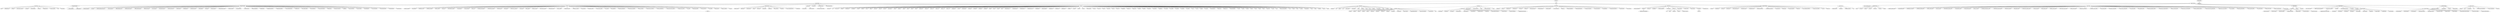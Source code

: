 /* Bioc Views Vocabular Definition in dot format */

/* How To Process this file:
   1. Use dot2gxl from graphviz to transform into GXL format.
          dot2gxl biocViewsVocab.dot > biocViewsVocab.gxl
   2. use graph::fromGXL to obtain a graphNEL object
          
*/

digraph G {

/****************************************************************************
 *                               Software                                   *
 ****************************************************************************/
BiocViews -> Software;

/* Software -> AssayDomain */
Software -> AssayDomain;
AssayDomain -> aCGH;
AssayDomain -> CellBasedAssays;
AssayDomain -> ChIPchip;
AssayDomain -> CopyNumberVariation;
AssayDomain -> CpGIsland;
AssayDomain -> DNAMethylation;
AssayDomain -> ExonArray;
AssayDomain -> GeneExpression;
AssayDomain -> GeneticVariability;
AssayDomain -> SNP;
AssayDomain -> Transcription;

/* Software -> Technology */
Software -> Technology;
Technology -> Sequencing;
Sequencing -> DNASeq;
Sequencing -> RiboSeq; 
Sequencing -> RNASeq;
Sequencing -> ChIPSeq;
Sequencing -> RIPSeq;
Sequencing -> MethylSeq;
Sequencing -> ExomeSeq;
Sequencing -> miRNA;
Sequencing -> SangerSeq;
Sequencing -> SmallRNA;
Sequencing -> Microbiome;
Sequencing -> WholeGenome;
Sequencing -> DenovoGenome;
Sequencing -> TargetedResequencing;
Sequencing -> DenovoTranscriptome;
Sequencing -> MicrobialStrain;
Sequencing -> HiC;
Technology -> Microarray;
Microarray -> MultiChannel;
Microarray -> OneChannel;
Microarray -> TwoChannel;
Microarray -> MethylationArray;
Microarray -> GenotypingArray;
Microarray -> MicroRNAArray;
Microarray -> mRNAMicroarray;
Microarray -> ChipOnChip;
Microarray -> ReversePhaseProteinArray;
Microarray -> TissueMicroarray;
Microarray -> ProprietaryPlatforms;
Technology -> FlowCytometry;
Technology -> MassSpectrometry;
MassSpectrometry -> ImagingMassSpectrometry;
Technology -> qPCR;
Technology -> MicrotitrePlateAssay;
Technology -> SAGE;

/* Software -> ResearchFields */
Software -> ResearchField;
ResearchField -> CellBiology;
ResearchField -> Genetics;
ResearchField -> Metabolomics;
ResearchField -> Metagenomics;
ResearchField -> Proteomics;
ResearchField -> Lipidomics;
ResearchFiled -> Epigenetics;
ResearchField -> Pharmacogenomics;
ResearchField -> Pharmacogenetics;
ResearchField -> Cheminformatics;
ResearchField -> StructuralGenomics;
ResearchField -> Biophysics;
ResearchField -> MathematicalBiology;
ResearchField -> BiomedicalInformatics;
ResearchField -> ComparativeGenomics; 
ResearchField -> FunctionalGenomics;
ResearchField -> SystemsBiology;
ResearchField -> ComputationalChemistry;
ResearchField -> Agroinformatics;
ResearchField -> Transcriptomics;
    
/* Software -> BiologicalQuestion */
Software -> BiologicalQuestion;
BiologicalQuestion -> AlternativeSplicing;
BiologicalQuestion -> Coverage;
BiologicalQuestion -> DemethylateRegionDetection;
BiologicalQuestion -> DenovoAssembler;
BiologicalQuestion -> DifferentialExpression;
BiologicalQuestion -> DifferentialMethylation;
BiologicalQuestion -> DifferentialPeakCalling;
BiologicalQuestion -> DifferentialSplicing;
BiologicalQuestion -> DriverMutation;
BiologicalQuestion -> FunctionalPrediction;
BiologicalQuestion -> GeneFusionDetection;
BiologicalQuestion -> GenePrediction; 
BiologicalQuestion -> GeneRegulation;
BiologicalQuestion -> GeneSetEnrichment;
BiologicalQuestion -> GeneSignaling;
BiologicalQuestion -> GeneTarget; 
BiologicalQuestion -> GenomeAssembly;
BiologicalQuestion -> GenomeWideAssociation;
BiologicalQuestion -> GenomicVariation;
BiologicalQuestion -> GenomeAnnotation;
BiologicalQuestion -> GermlineMutation;
BiologicalQuestion -> HistoneModification;
BiologicalQuestion -> IndelDetection;
BiologicalQuestion -> LinkageDisequilibrium;
BiologicalQuestion -> MetagenomeAssembly;
BiologicalQuestion -> MicrosatelliteDetection;
BiologicalQuestion -> MotifAnnotation;
BiologicalQuestion -> MotifDiscovery;
BiologicalQuestion -> NetworkEnrichment;
BiologicalQuestion -> NetworkInference;
BiologicalQuestion -> NucleosomePositioning;  
BiologicalQuestion -> PeakDetection; 
BiologicalQuestion -> QuantitativeTrailLocus;
BiologicalQuestion -> Scaffolding;
BiologicalQuestion -> SequenceMatching;
BiologicalQuestion -> SomaticMutation;
BiologicalQuestion -> SplicedAlignment;
BiologicalQuestion -> StructuralVariation;
BiologicalQuestion -> TranscriptomeVariant;
BiologicalQuestion -> VariantAnnotation;
BiologicalQuestion -> VariantDetection;

/* Software -> WorkflowStep */
Software -> WorkflowStep;
WorkflowStep -> ExperimentalDesign;
WorkflowStep -> Alignment;
Alignment -> MultipleSequenceAlignment;
WorkflowStep -> Annotation;
WorkflowStep -> BatchEffect;
WorkflowStep -> MultipleComparison;
WorkflowStep -> Normalization;
WorkflowStep -> Pathways;
Pathways -> GO;
Pathways -> KEGG;
Pathways -> Reactome; 
Pathways -> BioCarta;
Pathways -> NCINatureCurated;
WorkflowStep -> Preprocessing;
WorkflowStep -> QualityControl; 
WorkflowStep -> ReportWriting;
WorkflowStep -> Visualization;
Visualization -> Network;
WorkflowStep -> GenomeBrowsers;

/* Software -> StatisticalMethod */
Software -> StatisticalMethod;
StatisticalMethod -> Bayesian;
StatisticalMethod -> Classification;
StatisticalMethod -> Clustering;
StatisticalMethod -> DecisionTree;
StatisticalMethod -> DimensionReduction;
StatisticalMethod -> FeatureExtraction;
StatisticalMethod -> GraphAndNetwork;
StatisticalMethod -> HiddenMarkovModel;
StatisticalMethod -> MultidimensionalScaling;
StatisticalMethod -> NeuralNetwork;
StatisticalMethod -> PatternLogic;
StatisticalMethod -> PrincipalComponent;
StatisticalMethod -> Regression;
StatisticalMethod -> StructuralEquationModels;
StatisticalMethod -> SupportVectorMachine;
StatisticalMethod -> Survival;
StatisticalMethod -> TimeCourse;
    
/* Software -> Infrastructure */ 
Software -> Infrastructure;
Infrastructure -> ThirdPartyClient
Infrastructure -> DataImport;
Infrastructure -> DataRepresentation;
Infrastructure -> GUI;


/****************************************************************************
 *                            AnnotationData                                *
 ****************************************************************************/
BiocViews -> AnnotationData;

/* AnnotationData -> Organism */
AnnotationData -> Organism;
Organism -> Anopheles_gambiae;
Organism -> Apis_mellifera;
Organism -> Arabidopsis_lyrata;
Organism -> Arabidopsis_thaliana;
Organism -> Bacillus_subtilis;
Organism -> Bos_taurus;
Organism -> Caenorhabditis_elegans;
Organism -> Canis_familiaris;
Organism -> Ciona_intestinalis;
Organism -> Danio_rerio;
Organism -> Drosophila_melanogaster;
Organism -> Eremothecium_gossypii;
Organism -> Escherichia_coli;
Organism -> Gallus_gallus;
Organism -> Gasterosteus_aculeatus;
Organism -> Glycine_max;
Organism -> Homo_sapiens;
Organism -> Hordeum_vulgare;
Organism -> Kluyveromyces_lactis;
Organism -> Macaca_fascicularis;
Organism -> Macaca_mulatta;
Organism -> Magnaporthe_grisea;
Organism -> Medicago_truncatula;
Organism -> Mus_musculus;
Organism -> Neurospora_crassa;
Organism -> Oncorhynchus_mykiss;
Organism -> Oryza_sativa;
Organism -> Pan_troglodytes;
Organism -> Plasmodium_falciparum;
Organism -> Pseudomonas_aeruginosa;
Organism -> Rattus_norvegicus;
Organism -> Saccharomyces_cerevisiae;
Organism -> Saccharum_officinarum;
Organism -> Schizosaccharomyces_pombe;
Organism -> Staphylococcus_aureus;
Organism -> Sus_scrofa;
Organism -> Taeniopygia_guttata;
Organism -> Triticum_aestivum;
Organism -> Vitis_vinifera;
Organism -> Xenopus_laevis;
Organism -> Xenopus_tropicalis;
Organism -> Zea_mays;

/* AnnotationData -> ChipManufacturer */
AnnotationData -> ChipManufacturer;
ChipManufacturer -> AffymetrixChip;
ChipManufacturer -> AgilentChip;
ChipManufacturer -> ClonetechChip;
ChipManufacturer -> GEChip;
ChipManufacturer -> INDACChip;
ChipManufacturer -> IlluminaChip;
ChipManufacturer -> QiagenChip;
ChipManufacturer -> RNG_MRCChip;
ChipManufacturer -> RocheChip;
ChipManufacturer -> UniversityHealthNetwork;
ChipManufacturer -> CodelinkChip; 

/* AnnotationData -> CustomCDF */
AnnotationData -> CustomCDF;
CustomCDF -> GACustomCDF;
CustomCDF -> MBNICustomCDF;

/* AnnotationData -> CustomArray */
AnnotationData -> CustomArray;

/* AnnotationData -> CustomDBSchema */
AnnotationData -> CustomDBSchema;
CustomDBSchema -> GeneCardsCustomSchema;

/* AnnotationData -> FunctionalAnnotation */
AnnotationData -> FunctionalAnnotation;

/* AnnotationData -> SequenceAnnotation */
AnnotationData -> SequenceAnnotation;
SequenceAnnotation -> GenomicSequence;
SequenceAnnotation -> miRNA;
SequenceAnnotation -> MotifAnnotation;

/* AnnotationData -> ChipName */
AnnotationData -> ChipName;
ChipName -> adme16cod;
ChipName -> ag;
ChipName -> ath1121501;
ChipName -> celegans;
ChipName -> drosgenome1;
ChipName -> drosophila2;
ChipName -> h10kcod;
ChipName -> h20kcod;
ChipName -> hcg110;
ChipName -> hgfocus;
ChipName -> hgu133a2;
ChipName -> hgu133a;
ChipName -> hgu133b;
ChipName -> hgu133plus2;
ChipName -> hgu95a;
ChipName -> hgu95av2;
ChipName -> hgu95b;
ChipName -> hgu95c;
ChipName -> hgu95d;
ChipName -> hgu95e;
ChipName -> hguatlas13k;
ChipName -> hgug4100a;
ChipName -> hgug4101a;
ChipName -> hgug4110b;
ChipName -> hgug4111a;
ChipName -> hgug4112a;
ChipName -> hguqiagenv3;
ChipName -> hi16cod;
ChipName -> hs25kresogen;
ChipName -> hu35ksuba;
ChipName -> hu35ksubb;
ChipName -> hu35ksubc;
ChipName -> hu35ksubd;
ChipName -> hu6800;
ChipName -> HuO22;
ChipName -> hwgcod;
ChipName -> indac;
ChipName -> illuminaHumanv1;
ChipName -> illuminaHumanv2;
ChipName -> illuminaMousev1;
ChipName -> illuminaMousev1p1;
ChipName -> illuminaRatv1;
ChipName -> JazaerimetaData;
ChipName -> lumiHumanV1;
ChipName -> lumiMouseV1;
ChipName -> lumiHumanV2;
ChipName -> lumiRatV1;
ChipName -> m10kcod;
ChipName -> m20kcod;
ChipName -> mi16cod;
ChipName -> mm24kresogen;
ChipName -> mgu74a;
ChipName -> mgu74av2;
ChipName -> mgu74b;
ChipName -> mgu74bv2;
ChipName -> mgu74c;
ChipName -> mgu74cv2;
ChipName -> mguatlas5k;
ChipName -> mgug4121a;
ChipName -> mgug4122a;
ChipName -> moe430a;
ChipName -> moe430b;
ChipName -> mouse4302;
ChipName -> mouse430a2;
ChipName -> mpedbarray;
ChipName -> mu11ksuba;
ChipName -> mu11ksubb;
ChipName -> mu19ksuba;
ChipName -> mu19ksubb;
ChipName -> mu19ksubc;
ChipName -> Mu15v1;
ChipName -> Mu22v3;
ChipName -> mwgcod;
ChipName -> Norway981;
ChipName -> OperonHumanV3;
ChipName -> pedbarrayv9;
ChipName -> pedbarrayv10;
ChipName -> PartheenMetaData;
ChipName -> r10kcod;
ChipName -> rae230a;
ChipName -> rae230b;
ChipName -> rat2302;
ChipName -> rgu34a;
ChipName -> rgu34b;
ChipName -> rgu34c;
ChipName -> rgug4130a;
ChipName -> ri16cod;
ChipName -> rnu34;
ChipName -> Roberts2005Annotation;
ChipName -> rtu34;
ChipName -> rwgcod;
ChipName -> SHDZ;
ChipName -> u133x3p;
ChipName -> xenopuslaevis;
ChipName -> yeast2;
ChipName -> ygs98;
ChipName -> zebrafish;
ChipName -> hcgi12k;
ChipName -> hcgi8k;

/* AnnotationData -> PackageType */
AnnotationData -> PackageType;
PackageType -> BSgenome;
PackageType -> cdf;
PackageType -> ChipDb;
PackageType -> db0;
PackageType -> InparanoidDb;
PackageType -> OrganismDb;
PackageType -> OrgDb;
PackageType -> PolyPhen;
PackageType -> probe;
PackageType -> SIFT;
PackageType -> SNPlocs;
PackageType -> XtraSNPlocs;
PackageType -> TxDb;
PackageType -> MeSHDb;
PackageType -> FRMA;



/****************************************************************************
 *                            ExperimentData                                *
 ****************************************************************************/
BiocViews -> ExperimentData;

ExperimentData -> ReproducibleResearch;

ExperimentData -> SpecimenSource; 
SpecimenSource -> Tissue;  
SpecimenSource -> Proteome;
SpecimenSource -> Genome; 
SpecimenSource -> StemCell;
SpecimenSource -> CellCulture; 
SpecimenSource -> Germline;
SpecimenSource -> Somatic; 

ExperimentData -> OrganismData;
OrganismData -> Anopheles_gambiae_Data;
OrganismData -> Apis_mellifera_Data;
OrganismData -> Arabidopsis_lyrata_Data;
OrganismData -> Arabidopsis_thaliana_Data;
OrganismData -> Bacillus_subtilis_Data;
OrganismData -> Bos_taurus_Data;
OrganismData -> Caenorhabditis_elegans_Data;
OrganismData -> Canis_familiaris_Data;
OrganismData -> Ciona_intestinalis_Data;
OrganismData -> Danio_rerio_Data;
OrganismData -> Drosophila_melanogaster_Data;
OrganismData -> Eremothecium_gossypii_Data;
OrganismData -> Escherichia_coli_Data;
OrganismData -> Gallus_gallus_Data;
OrganismData -> Gasterosteus_aculeatus_Data;
OrganismData -> Glycine_max_Data;
OrganismData -> Homo_sapiens_Data;
OrganismData -> Hordeum_vulgare_Data;
OrganismData -> Kluyveromyces_lactis_Data;
OrganismData -> Macaca_mulatta_Data;
OrganismData -> Magnaporthe_grisea_Data;
OrganismData -> Medicago_truncatul_Dataa;
OrganismData -> Mus_musculus_Data;
OrganismData -> Neurospora_crassa_Data;
OrganismData -> Oncorhynchus_mykiss_Data;
OrganismData -> Oryza_sativa_Data;
OrganismData -> Pan_troglodytes_Data;
OrganismData -> Plasmodium_falciparum_Data;
OrganismData -> Pseudomonas_aeruginosa_Data;
OrganismData -> Rattus_norvegicus_Data;
OrganismData -> Saccharomyces_cerevisiae_Data;
OrganismData -> Saccharum_officinarum_Data;
OrganismData -> Schizosaccharomyces_pombe_Data;
OrganismData -> Staphylococcus_aureus_Data;
OrganismData -> Sus_scrofa_Data;
OrganismData -> Taeniopygia_guttata_Data;
OrganismData -> Triticum_aestivum_Data;
OrganismData -> Vitis_vinifera_Data;
OrganismData -> Xenopus_laevis_Data;
OrganismData -> Xenopus_tropicalis_Data;
OrganismData -> Zea_mays_Data;


ExperimentData -> DiseaseModel; 
DiseaseModel -> CancerData;
CancerData -> BreastCancerData;
CancerData -> ColonCancerData;
CancerData -> KidneyCancerData;
CancerData -> LeukemiaCancerData;
CancerData -> LungCancerData;
CancerData -> OvarianCancerData;
CancerData -> ProstateCancerData;
CancerData -> LeukemiaCancerData;
DiseaseModel -> HIVData;
DiseaseModel -> COPDData;

ExperimentData -> TechnologyData;
TechnologyData -> FlowCytometryData;
TechnologyData -> HighThroughputImagingData;
TechnologyData -> MassSpectrometryData;
MassSpectrometryData -> ImagingMassSpectrometryData;
TechnologyData -> qPCRData;
TechnologyData -> MicrotitrePlateAssayData;
TechnologyData -> SAGEData;
TechnologyData -> CGHData;
TechnologyData -> SequencingData;
SequencingData -> DNASeqData;
SequencingData -> RNASeqData;
SequencingData -> ChIPSeqData;
SequencingData -> RIPSeqData;
SequencingData -> MethylSeqData;
SequencingData -> ExomeSeqData;
SequencingData -> miRNAData;
SequencingData -> SangerSeqData;
SequencingData -> SmallRNAData;
SequencingData -> MicrobiomeData;
TechnologyData -> MicroarrayData;
MicroarrayData -> MultiChannelData;
MicroarrayData -> OneChannelData;
MicroarrayData -> TwoChannelData;
MicroarrayData -> MethylationArrayData;
MicroarrayData -> GenotypingArrayData;
MicroarrayData -> MicroRNAArrayData;
MicroarrayData -> mRNAArrayData;
MicroarrayData -> ChipOnChipData;
MicroarrayData -> ReversePhaseProteinArrayData;
MicroarrayData -> TissueMicroarrayData;
MicroarrayData -> ProprietaryPlatformsData;

ExperimentData -> AssayDomainData;
AssayDomainData -> CopyNumberVariationData;
AssayDomainData -> CpGIslandData;
AssayDomainData -> SNPData; 
AssayDomainData -> ExpressionData; 

ExperimentData -> RepositoryData; 
RepositoryData -> HapMap;
RepositoryData -> GEO;
RepositoryData -> ArrayExpress;
RepositoryData -> NCI;
RepositoryData -> PathwayInteractionDatabase; 
RepositoryData -> Project1000genomes; 
RepositoryData -> ENCODE; 
}




